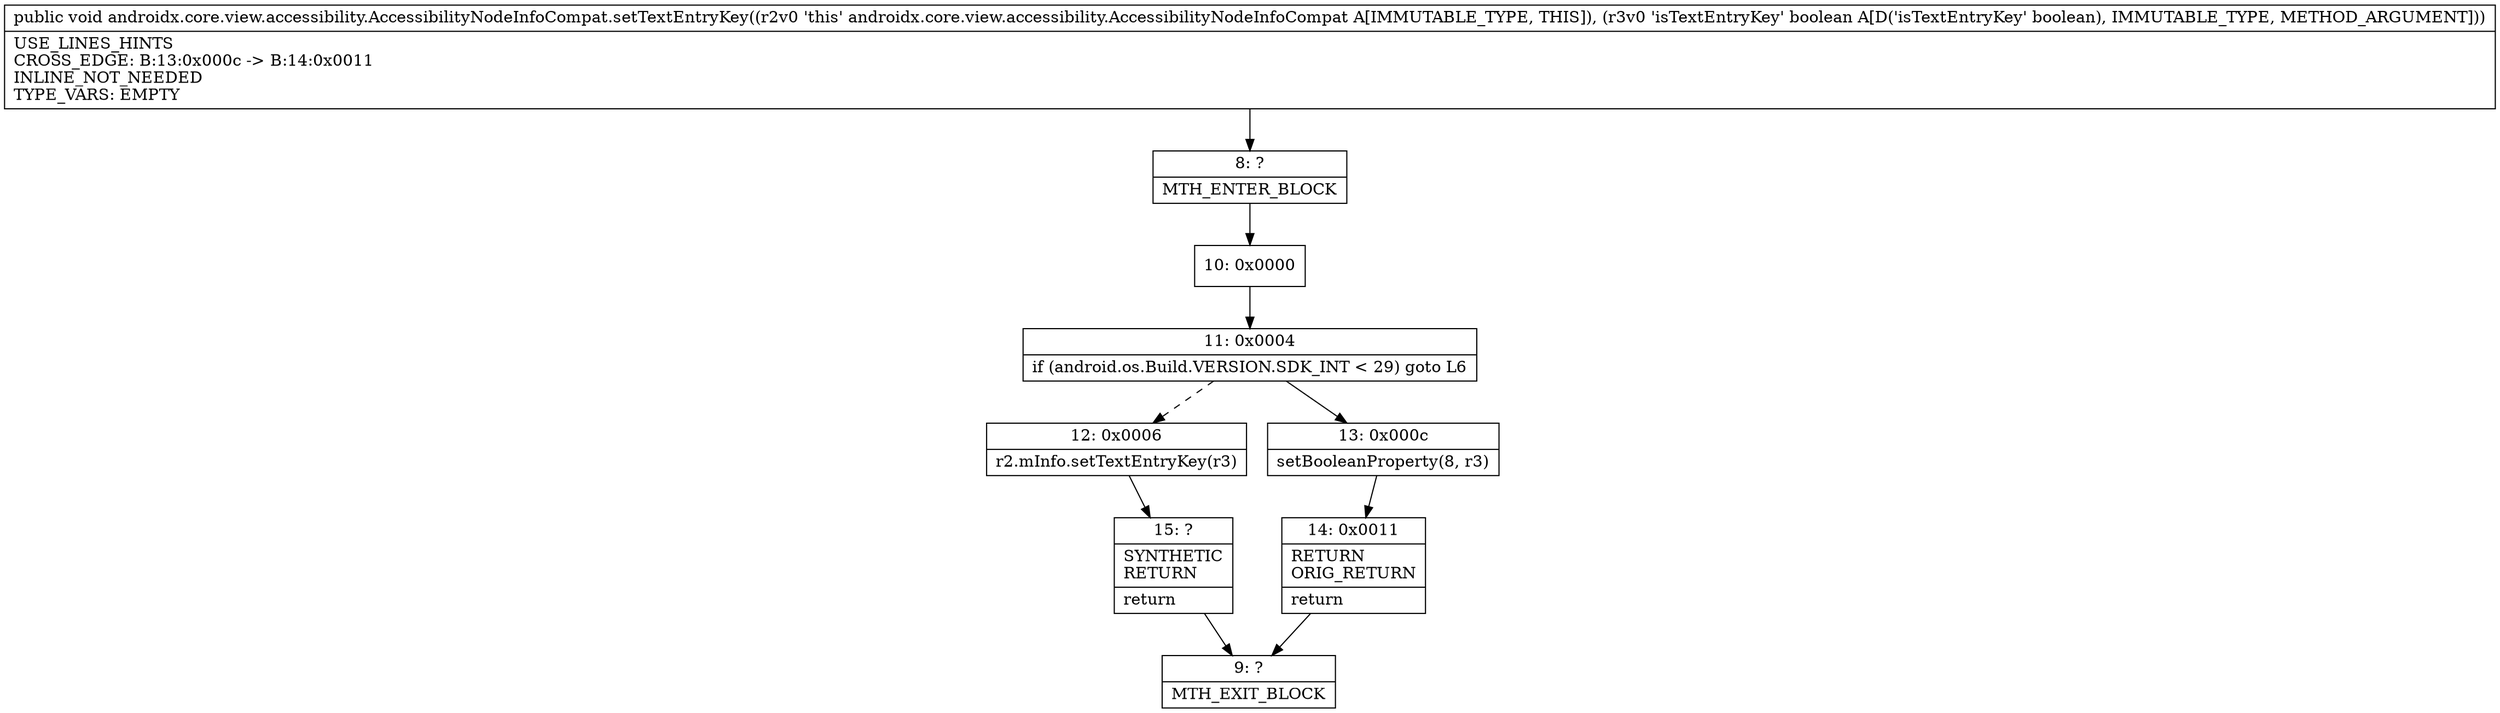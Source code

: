 digraph "CFG forandroidx.core.view.accessibility.AccessibilityNodeInfoCompat.setTextEntryKey(Z)V" {
Node_8 [shape=record,label="{8\:\ ?|MTH_ENTER_BLOCK\l}"];
Node_10 [shape=record,label="{10\:\ 0x0000}"];
Node_11 [shape=record,label="{11\:\ 0x0004|if (android.os.Build.VERSION.SDK_INT \< 29) goto L6\l}"];
Node_12 [shape=record,label="{12\:\ 0x0006|r2.mInfo.setTextEntryKey(r3)\l}"];
Node_15 [shape=record,label="{15\:\ ?|SYNTHETIC\lRETURN\l|return\l}"];
Node_9 [shape=record,label="{9\:\ ?|MTH_EXIT_BLOCK\l}"];
Node_13 [shape=record,label="{13\:\ 0x000c|setBooleanProperty(8, r3)\l}"];
Node_14 [shape=record,label="{14\:\ 0x0011|RETURN\lORIG_RETURN\l|return\l}"];
MethodNode[shape=record,label="{public void androidx.core.view.accessibility.AccessibilityNodeInfoCompat.setTextEntryKey((r2v0 'this' androidx.core.view.accessibility.AccessibilityNodeInfoCompat A[IMMUTABLE_TYPE, THIS]), (r3v0 'isTextEntryKey' boolean A[D('isTextEntryKey' boolean), IMMUTABLE_TYPE, METHOD_ARGUMENT]))  | USE_LINES_HINTS\lCROSS_EDGE: B:13:0x000c \-\> B:14:0x0011\lINLINE_NOT_NEEDED\lTYPE_VARS: EMPTY\l}"];
MethodNode -> Node_8;Node_8 -> Node_10;
Node_10 -> Node_11;
Node_11 -> Node_12[style=dashed];
Node_11 -> Node_13;
Node_12 -> Node_15;
Node_15 -> Node_9;
Node_13 -> Node_14;
Node_14 -> Node_9;
}

